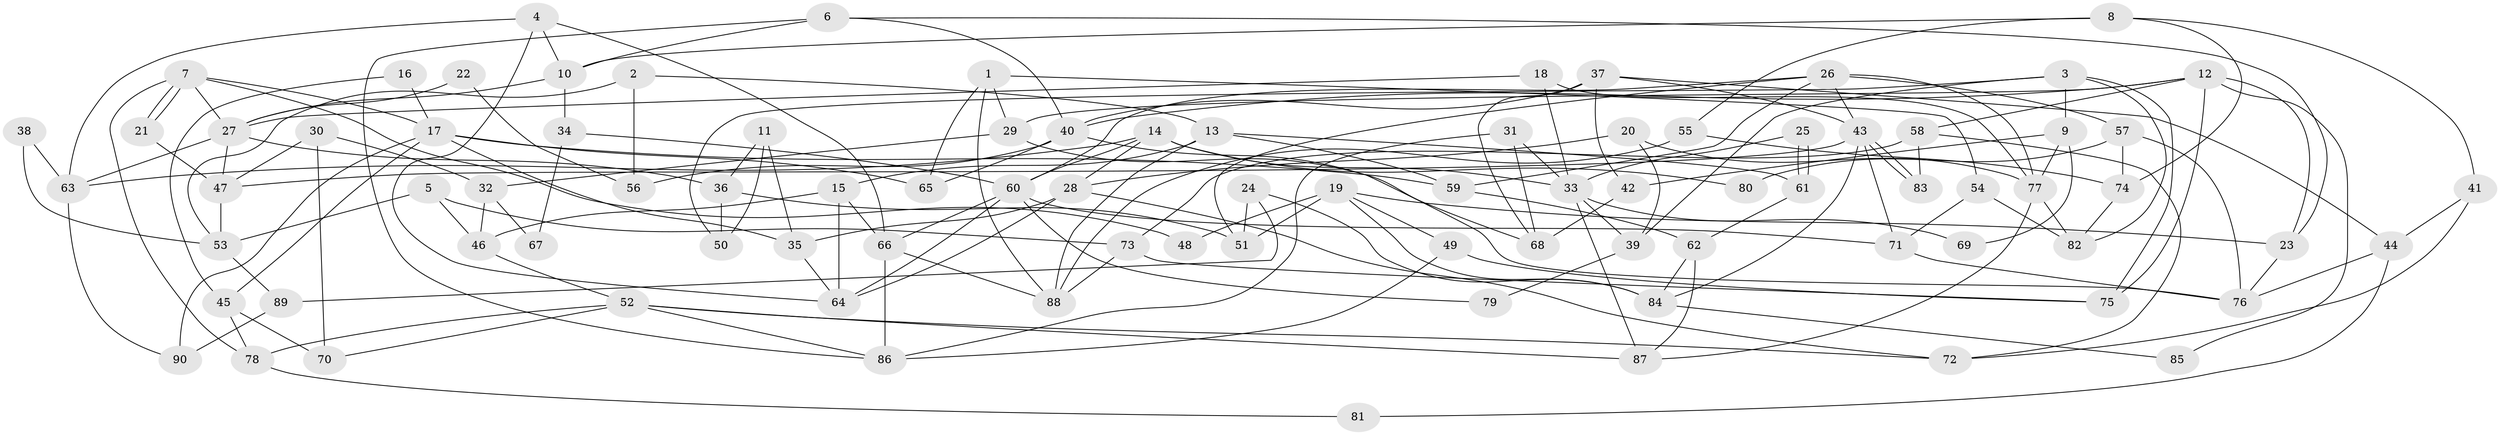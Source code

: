 // coarse degree distribution, {7: 0.08888888888888889, 4: 0.28888888888888886, 10: 0.044444444444444446, 5: 0.17777777777777778, 3: 0.17777777777777778, 6: 0.08888888888888889, 9: 0.022222222222222223, 2: 0.022222222222222223, 11: 0.022222222222222223, 8: 0.06666666666666667}
// Generated by graph-tools (version 1.1) at 2025/45/03/06/25 01:45:10]
// undirected, 90 vertices, 180 edges
graph export_dot {
graph [start="1"]
  node [color=gray90,style=filled];
  1;
  2;
  3;
  4;
  5;
  6;
  7;
  8;
  9;
  10;
  11;
  12;
  13;
  14;
  15;
  16;
  17;
  18;
  19;
  20;
  21;
  22;
  23;
  24;
  25;
  26;
  27;
  28;
  29;
  30;
  31;
  32;
  33;
  34;
  35;
  36;
  37;
  38;
  39;
  40;
  41;
  42;
  43;
  44;
  45;
  46;
  47;
  48;
  49;
  50;
  51;
  52;
  53;
  54;
  55;
  56;
  57;
  58;
  59;
  60;
  61;
  62;
  63;
  64;
  65;
  66;
  67;
  68;
  69;
  70;
  71;
  72;
  73;
  74;
  75;
  76;
  77;
  78;
  79;
  80;
  81;
  82;
  83;
  84;
  85;
  86;
  87;
  88;
  89;
  90;
  1 -- 29;
  1 -- 88;
  1 -- 54;
  1 -- 65;
  2 -- 53;
  2 -- 13;
  2 -- 56;
  3 -- 50;
  3 -- 75;
  3 -- 9;
  3 -- 39;
  3 -- 82;
  4 -- 64;
  4 -- 66;
  4 -- 10;
  4 -- 63;
  5 -- 73;
  5 -- 46;
  5 -- 53;
  6 -- 86;
  6 -- 10;
  6 -- 23;
  6 -- 40;
  7 -- 21;
  7 -- 21;
  7 -- 17;
  7 -- 27;
  7 -- 48;
  7 -- 78;
  8 -- 41;
  8 -- 74;
  8 -- 10;
  8 -- 55;
  9 -- 77;
  9 -- 42;
  9 -- 69;
  10 -- 27;
  10 -- 34;
  11 -- 36;
  11 -- 35;
  11 -- 50;
  12 -- 40;
  12 -- 23;
  12 -- 29;
  12 -- 58;
  12 -- 75;
  12 -- 85;
  13 -- 88;
  13 -- 15;
  13 -- 59;
  13 -- 61;
  14 -- 33;
  14 -- 63;
  14 -- 28;
  14 -- 60;
  14 -- 80;
  15 -- 64;
  15 -- 46;
  15 -- 66;
  16 -- 17;
  16 -- 45;
  17 -- 65;
  17 -- 59;
  17 -- 35;
  17 -- 45;
  17 -- 90;
  18 -- 33;
  18 -- 27;
  18 -- 77;
  19 -- 49;
  19 -- 84;
  19 -- 23;
  19 -- 48;
  19 -- 51;
  20 -- 28;
  20 -- 77;
  20 -- 39;
  21 -- 47;
  22 -- 56;
  22 -- 27;
  23 -- 76;
  24 -- 51;
  24 -- 89;
  24 -- 84;
  25 -- 33;
  25 -- 61;
  25 -- 61;
  26 -- 59;
  26 -- 43;
  26 -- 51;
  26 -- 57;
  26 -- 60;
  26 -- 77;
  27 -- 36;
  27 -- 47;
  27 -- 63;
  28 -- 64;
  28 -- 35;
  28 -- 72;
  29 -- 68;
  29 -- 32;
  30 -- 47;
  30 -- 70;
  30 -- 32;
  31 -- 33;
  31 -- 68;
  31 -- 86;
  32 -- 46;
  32 -- 67;
  33 -- 39;
  33 -- 87;
  33 -- 69;
  34 -- 60;
  34 -- 67;
  35 -- 64;
  36 -- 51;
  36 -- 50;
  37 -- 40;
  37 -- 43;
  37 -- 42;
  37 -- 44;
  37 -- 68;
  38 -- 63;
  38 -- 53;
  39 -- 79;
  40 -- 76;
  40 -- 56;
  40 -- 65;
  41 -- 44;
  41 -- 72;
  42 -- 68;
  43 -- 71;
  43 -- 83;
  43 -- 83;
  43 -- 47;
  43 -- 84;
  44 -- 76;
  44 -- 81;
  45 -- 78;
  45 -- 70;
  46 -- 52;
  47 -- 53;
  49 -- 75;
  49 -- 86;
  52 -- 86;
  52 -- 87;
  52 -- 70;
  52 -- 72;
  52 -- 78;
  53 -- 89;
  54 -- 82;
  54 -- 71;
  55 -- 74;
  55 -- 88;
  57 -- 76;
  57 -- 74;
  57 -- 80;
  58 -- 72;
  58 -- 73;
  58 -- 83;
  59 -- 62;
  60 -- 64;
  60 -- 66;
  60 -- 71;
  60 -- 79;
  61 -- 62;
  62 -- 84;
  62 -- 87;
  63 -- 90;
  66 -- 86;
  66 -- 88;
  71 -- 76;
  73 -- 88;
  73 -- 75;
  74 -- 82;
  77 -- 82;
  77 -- 87;
  78 -- 81;
  84 -- 85;
  89 -- 90;
}
